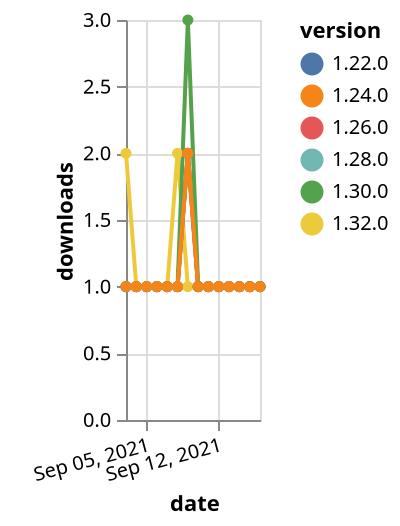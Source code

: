 {"$schema": "https://vega.github.io/schema/vega-lite/v5.json", "description": "A simple bar chart with embedded data.", "data": {"values": [{"date": "2021-09-03", "total": 117, "delta": 2, "version": "1.32.0"}, {"date": "2021-09-04", "total": 118, "delta": 1, "version": "1.32.0"}, {"date": "2021-09-05", "total": 119, "delta": 1, "version": "1.32.0"}, {"date": "2021-09-06", "total": 120, "delta": 1, "version": "1.32.0"}, {"date": "2021-09-07", "total": 121, "delta": 1, "version": "1.32.0"}, {"date": "2021-09-08", "total": 123, "delta": 2, "version": "1.32.0"}, {"date": "2021-09-09", "total": 124, "delta": 1, "version": "1.32.0"}, {"date": "2021-09-10", "total": 125, "delta": 1, "version": "1.32.0"}, {"date": "2021-09-11", "total": 126, "delta": 1, "version": "1.32.0"}, {"date": "2021-09-12", "total": 127, "delta": 1, "version": "1.32.0"}, {"date": "2021-09-13", "total": 128, "delta": 1, "version": "1.32.0"}, {"date": "2021-09-14", "total": 129, "delta": 1, "version": "1.32.0"}, {"date": "2021-09-15", "total": 130, "delta": 1, "version": "1.32.0"}, {"date": "2021-09-16", "total": 131, "delta": 1, "version": "1.32.0"}, {"date": "2021-09-03", "total": 209, "delta": 1, "version": "1.22.0"}, {"date": "2021-09-04", "total": 210, "delta": 1, "version": "1.22.0"}, {"date": "2021-09-05", "total": 211, "delta": 1, "version": "1.22.0"}, {"date": "2021-09-06", "total": 212, "delta": 1, "version": "1.22.0"}, {"date": "2021-09-07", "total": 213, "delta": 1, "version": "1.22.0"}, {"date": "2021-09-08", "total": 214, "delta": 1, "version": "1.22.0"}, {"date": "2021-09-09", "total": 216, "delta": 2, "version": "1.22.0"}, {"date": "2021-09-10", "total": 217, "delta": 1, "version": "1.22.0"}, {"date": "2021-09-11", "total": 218, "delta": 1, "version": "1.22.0"}, {"date": "2021-09-12", "total": 219, "delta": 1, "version": "1.22.0"}, {"date": "2021-09-13", "total": 220, "delta": 1, "version": "1.22.0"}, {"date": "2021-09-14", "total": 221, "delta": 1, "version": "1.22.0"}, {"date": "2021-09-15", "total": 222, "delta": 1, "version": "1.22.0"}, {"date": "2021-09-16", "total": 223, "delta": 1, "version": "1.22.0"}, {"date": "2021-09-03", "total": 147, "delta": 1, "version": "1.28.0"}, {"date": "2021-09-04", "total": 148, "delta": 1, "version": "1.28.0"}, {"date": "2021-09-05", "total": 149, "delta": 1, "version": "1.28.0"}, {"date": "2021-09-06", "total": 150, "delta": 1, "version": "1.28.0"}, {"date": "2021-09-07", "total": 151, "delta": 1, "version": "1.28.0"}, {"date": "2021-09-08", "total": 152, "delta": 1, "version": "1.28.0"}, {"date": "2021-09-09", "total": 154, "delta": 2, "version": "1.28.0"}, {"date": "2021-09-10", "total": 155, "delta": 1, "version": "1.28.0"}, {"date": "2021-09-11", "total": 156, "delta": 1, "version": "1.28.0"}, {"date": "2021-09-12", "total": 157, "delta": 1, "version": "1.28.0"}, {"date": "2021-09-13", "total": 158, "delta": 1, "version": "1.28.0"}, {"date": "2021-09-14", "total": 159, "delta": 1, "version": "1.28.0"}, {"date": "2021-09-15", "total": 160, "delta": 1, "version": "1.28.0"}, {"date": "2021-09-16", "total": 161, "delta": 1, "version": "1.28.0"}, {"date": "2021-09-03", "total": 168, "delta": 1, "version": "1.26.0"}, {"date": "2021-09-04", "total": 169, "delta": 1, "version": "1.26.0"}, {"date": "2021-09-05", "total": 170, "delta": 1, "version": "1.26.0"}, {"date": "2021-09-06", "total": 171, "delta": 1, "version": "1.26.0"}, {"date": "2021-09-07", "total": 172, "delta": 1, "version": "1.26.0"}, {"date": "2021-09-08", "total": 173, "delta": 1, "version": "1.26.0"}, {"date": "2021-09-09", "total": 175, "delta": 2, "version": "1.26.0"}, {"date": "2021-09-10", "total": 176, "delta": 1, "version": "1.26.0"}, {"date": "2021-09-11", "total": 177, "delta": 1, "version": "1.26.0"}, {"date": "2021-09-12", "total": 178, "delta": 1, "version": "1.26.0"}, {"date": "2021-09-13", "total": 179, "delta": 1, "version": "1.26.0"}, {"date": "2021-09-14", "total": 180, "delta": 1, "version": "1.26.0"}, {"date": "2021-09-15", "total": 181, "delta": 1, "version": "1.26.0"}, {"date": "2021-09-16", "total": 182, "delta": 1, "version": "1.26.0"}, {"date": "2021-09-03", "total": 158, "delta": 1, "version": "1.30.0"}, {"date": "2021-09-04", "total": 159, "delta": 1, "version": "1.30.0"}, {"date": "2021-09-05", "total": 160, "delta": 1, "version": "1.30.0"}, {"date": "2021-09-06", "total": 161, "delta": 1, "version": "1.30.0"}, {"date": "2021-09-07", "total": 162, "delta": 1, "version": "1.30.0"}, {"date": "2021-09-08", "total": 163, "delta": 1, "version": "1.30.0"}, {"date": "2021-09-09", "total": 166, "delta": 3, "version": "1.30.0"}, {"date": "2021-09-10", "total": 167, "delta": 1, "version": "1.30.0"}, {"date": "2021-09-11", "total": 168, "delta": 1, "version": "1.30.0"}, {"date": "2021-09-12", "total": 169, "delta": 1, "version": "1.30.0"}, {"date": "2021-09-13", "total": 170, "delta": 1, "version": "1.30.0"}, {"date": "2021-09-14", "total": 171, "delta": 1, "version": "1.30.0"}, {"date": "2021-09-15", "total": 172, "delta": 1, "version": "1.30.0"}, {"date": "2021-09-16", "total": 173, "delta": 1, "version": "1.30.0"}, {"date": "2021-09-03", "total": 178, "delta": 1, "version": "1.24.0"}, {"date": "2021-09-04", "total": 179, "delta": 1, "version": "1.24.0"}, {"date": "2021-09-05", "total": 180, "delta": 1, "version": "1.24.0"}, {"date": "2021-09-06", "total": 181, "delta": 1, "version": "1.24.0"}, {"date": "2021-09-07", "total": 182, "delta": 1, "version": "1.24.0"}, {"date": "2021-09-08", "total": 183, "delta": 1, "version": "1.24.0"}, {"date": "2021-09-09", "total": 185, "delta": 2, "version": "1.24.0"}, {"date": "2021-09-10", "total": 186, "delta": 1, "version": "1.24.0"}, {"date": "2021-09-11", "total": 187, "delta": 1, "version": "1.24.0"}, {"date": "2021-09-12", "total": 188, "delta": 1, "version": "1.24.0"}, {"date": "2021-09-13", "total": 189, "delta": 1, "version": "1.24.0"}, {"date": "2021-09-14", "total": 190, "delta": 1, "version": "1.24.0"}, {"date": "2021-09-15", "total": 191, "delta": 1, "version": "1.24.0"}, {"date": "2021-09-16", "total": 192, "delta": 1, "version": "1.24.0"}]}, "width": "container", "mark": {"type": "line", "point": {"filled": true}}, "encoding": {"x": {"field": "date", "type": "temporal", "timeUnit": "yearmonthdate", "title": "date", "axis": {"labelAngle": -15}}, "y": {"field": "delta", "type": "quantitative", "title": "downloads"}, "color": {"field": "version", "type": "nominal"}, "tooltip": {"field": "delta"}}}
